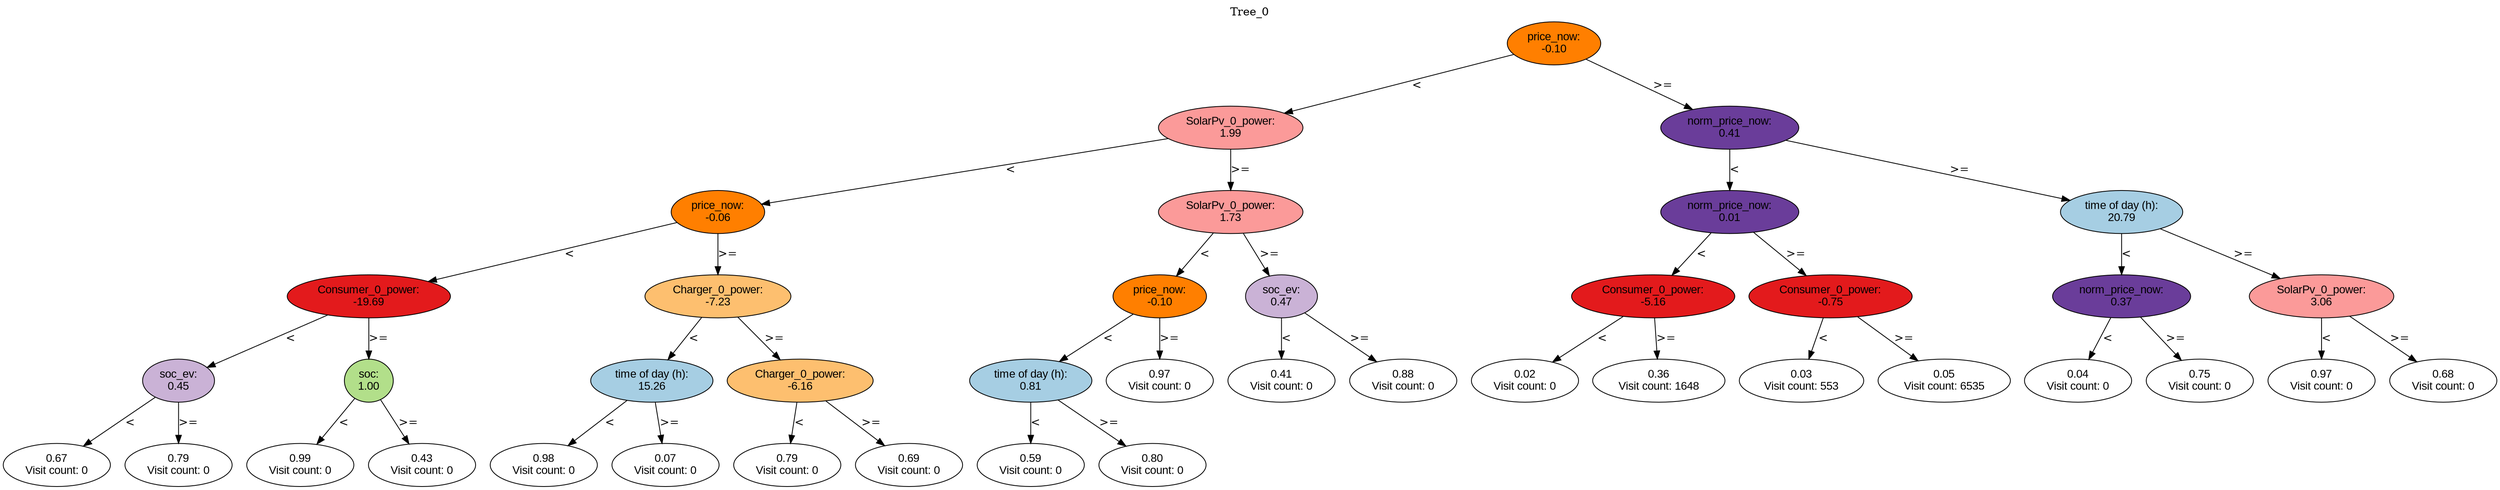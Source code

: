 digraph BST {
    node [fontname="Arial" style=filled colorscheme=paired12];
    0 [ label = "price_now:
-0.10" fillcolor=8];
    1 [ label = "SolarPv_0_power:
1.99" fillcolor=5];
    2 [ label = "price_now:
-0.06" fillcolor=8];
    3 [ label = "Consumer_0_power:
-19.69" fillcolor=6];
    4 [ label = "soc_ev:
0.45" fillcolor=9];
    5 [ label = "0.67
Visit count: 0" fillcolor=white];
    6 [ label = "0.79
Visit count: 0" fillcolor=white];
    7 [ label = "soc:
1.00" fillcolor=3];
    8 [ label = "0.99
Visit count: 0" fillcolor=white];
    9 [ label = "0.43
Visit count: 0" fillcolor=white];
    10 [ label = "Charger_0_power:
-7.23" fillcolor=7];
    11 [ label = "time of day (h):
15.26" fillcolor=1];
    12 [ label = "0.98
Visit count: 0" fillcolor=white];
    13 [ label = "0.07
Visit count: 0" fillcolor=white];
    14 [ label = "Charger_0_power:
-6.16" fillcolor=7];
    15 [ label = "0.79
Visit count: 0" fillcolor=white];
    16 [ label = "0.69
Visit count: 0" fillcolor=white];
    17 [ label = "SolarPv_0_power:
1.73" fillcolor=5];
    18 [ label = "price_now:
-0.10" fillcolor=8];
    19 [ label = "time of day (h):
0.81" fillcolor=1];
    20 [ label = "0.59
Visit count: 0" fillcolor=white];
    21 [ label = "0.80
Visit count: 0" fillcolor=white];
    22 [ label = "0.97
Visit count: 0" fillcolor=white];
    23 [ label = "soc_ev:
0.47" fillcolor=9];
    24 [ label = "0.41
Visit count: 0" fillcolor=white];
    25 [ label = "0.88
Visit count: 0" fillcolor=white];
    26 [ label = "norm_price_now:
0.41" fillcolor=10];
    27 [ label = "norm_price_now:
0.01" fillcolor=10];
    28 [ label = "Consumer_0_power:
-5.16" fillcolor=6];
    29 [ label = "0.02
Visit count: 0" fillcolor=white];
    30 [ label = "0.36
Visit count: 1648" fillcolor=white];
    31 [ label = "Consumer_0_power:
-0.75" fillcolor=6];
    32 [ label = "0.03
Visit count: 553" fillcolor=white];
    33 [ label = "0.05
Visit count: 6535" fillcolor=white];
    34 [ label = "time of day (h):
20.79" fillcolor=1];
    35 [ label = "norm_price_now:
0.37" fillcolor=10];
    36 [ label = "0.04
Visit count: 0" fillcolor=white];
    37 [ label = "0.75
Visit count: 0" fillcolor=white];
    38 [ label = "SolarPv_0_power:
3.06" fillcolor=5];
    39 [ label = "0.97
Visit count: 0" fillcolor=white];
    40 [ label = "0.68
Visit count: 0" fillcolor=white];

    0  -> 1[ label = "<"];
    0  -> 26[ label = ">="];
    1  -> 2[ label = "<"];
    1  -> 17[ label = ">="];
    2  -> 3[ label = "<"];
    2  -> 10[ label = ">="];
    3  -> 4[ label = "<"];
    3  -> 7[ label = ">="];
    4  -> 5[ label = "<"];
    4  -> 6[ label = ">="];
    7  -> 8[ label = "<"];
    7  -> 9[ label = ">="];
    10  -> 11[ label = "<"];
    10  -> 14[ label = ">="];
    11  -> 12[ label = "<"];
    11  -> 13[ label = ">="];
    14  -> 15[ label = "<"];
    14  -> 16[ label = ">="];
    17  -> 18[ label = "<"];
    17  -> 23[ label = ">="];
    18  -> 19[ label = "<"];
    18  -> 22[ label = ">="];
    19  -> 20[ label = "<"];
    19  -> 21[ label = ">="];
    23  -> 24[ label = "<"];
    23  -> 25[ label = ">="];
    26  -> 27[ label = "<"];
    26  -> 34[ label = ">="];
    27  -> 28[ label = "<"];
    27  -> 31[ label = ">="];
    28  -> 29[ label = "<"];
    28  -> 30[ label = ">="];
    31  -> 32[ label = "<"];
    31  -> 33[ label = ">="];
    34  -> 35[ label = "<"];
    34  -> 38[ label = ">="];
    35  -> 36[ label = "<"];
    35  -> 37[ label = ">="];
    38  -> 39[ label = "<"];
    38  -> 40[ label = ">="];

    labelloc="t";
    label="Tree_0";
}